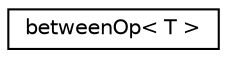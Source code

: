 digraph "Graphical Class Hierarchy"
{
 // LATEX_PDF_SIZE
  edge [fontname="Helvetica",fontsize="10",labelfontname="Helvetica",labelfontsize="10"];
  node [fontname="Helvetica",fontsize="10",shape=record];
  rankdir="LR";
  Node0 [label="betweenOp\< T \>",height=0.2,width=0.4,color="black", fillcolor="white", style="filled",URL="$structpFlow_1_1betweenOp.html",tooltip=" "];
}
